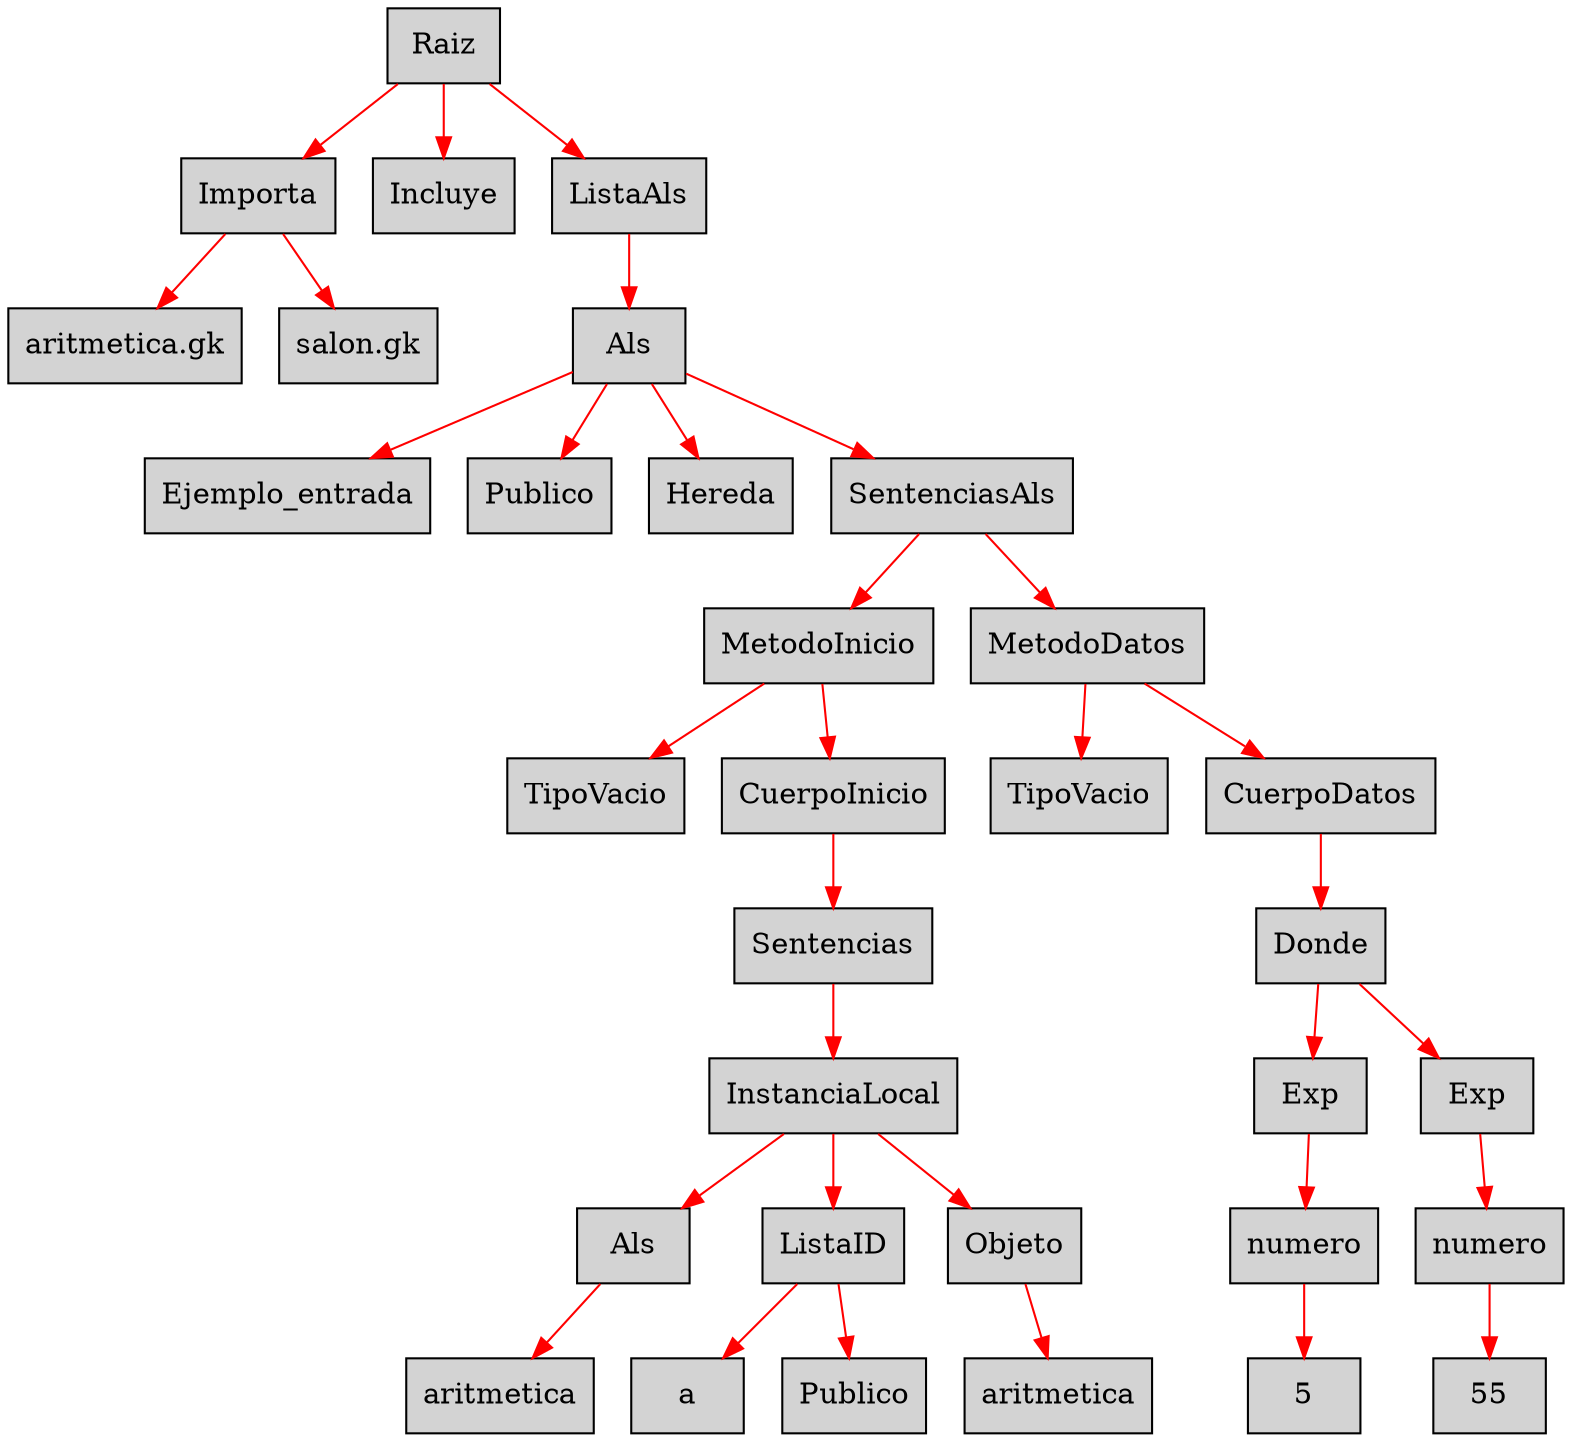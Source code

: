 digraph G {node[shape=box, style=filled]; edge[color=red]
node635647652[label="Raiz"];
 node635647652->node1833808977;node1833808977[label="Importa"];
 node1833808977->node222471259;node222471259[label="aritmetica.gk"];
 node1833808977->node1628248862;node1628248862[label="salon.gk"];
 node635647652->node1567049613;node1567049613[label="Incluye"];
 node635647652->node1569230668;node1569230668[label="ListaAls"];
 node1569230668->node1173391578;node1173391578[label="Als"];
 node1173391578->node1286385297;node1286385297[label="Ejemplo_entrada"];
 node1173391578->node722523046;node722523046[label="Publico"];
 node1173391578->node846977895;node846977895[label="Hereda"];
 node1173391578->node1938568106;node1938568106[label="SentenciasAls"];
 node1938568106->node1518191468;node1518191468[label="MetodoInicio"];
 node1518191468->node2011014758;node2011014758[label="TipoVacio"];
 node1518191468->node462547737;node462547737[label="CuerpoInicio"];
 node462547737->node160598690;node160598690[label="Sentencias"];
 node160598690->node1027628639;node1027628639[label="InstanciaLocal"];
 node1027628639->node657727751;node657727751[label="Als"];
 node657727751->node870965211;node870965211[label="aritmetica"];
 node1027628639->node775132318;node775132318[label="ListaID"];
 node775132318->node297702817;node297702817[label="a"];
 node775132318->node394568328;node394568328[label="Publico"];
 node1027628639->node1785634980;node1785634980[label="Objeto"];
 node1785634980->node1489722899;node1489722899[label="aritmetica"];
 node1938568106->node1035852598;node1035852598[label="MetodoDatos"];
 node1035852598->node262123243;node262123243[label="TipoVacio"];
 node1035852598->node283857980;node283857980[label="CuerpoDatos"];
 node283857980->node315800564;node315800564[label="Donde"];
 node315800564->node1097180915;node1097180915[label="Exp"];
 node1097180915->node872394946;node872394946[label="numero"];
 node872394946->node2038384693;node2038384693[label="5"];
 node315800564->node2121613813;node2121613813[label="Exp"];
 node2121613813->node306918134;node306918134[label="numero"];
 node306918134->node1560082909;node1560082909[label="55"];

}
